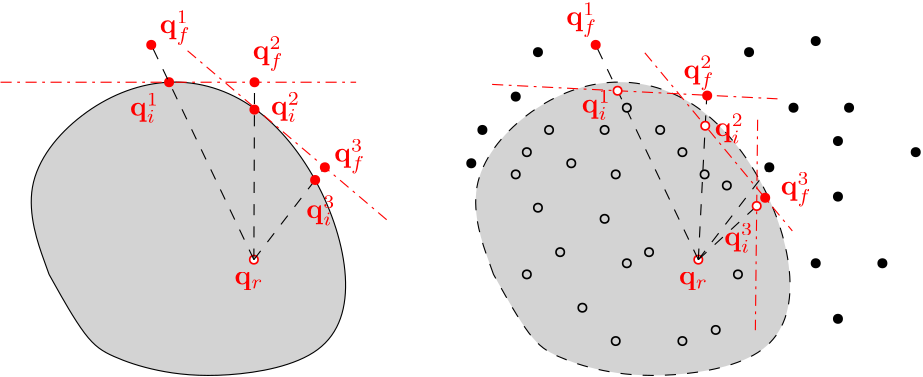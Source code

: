 <?xml version="1.0"?>
<!DOCTYPE ipe SYSTEM "ipe.dtd">
<ipe version="70005" creator="Ipe 7.1.1">
<info created="D:20111223035732" modified="D:20111224021305"/>
<ipestyle name="basic">
<symbol name="arrow/arc(spx)">
<path stroke="sym-stroke" fill="sym-stroke" pen="sym-pen">
0 0 m
-1 0.333 l
-1 -0.333 l
h
</path>
</symbol>
<symbol name="arrow/farc(spx)">
<path stroke="sym-stroke" fill="white" pen="sym-pen">
0 0 m
-1 0.333 l
-1 -0.333 l
h
</path>
</symbol>
<symbol name="mark/circle(sx)" transformations="translations">
<path fill="sym-stroke">
0.6 0 0 0.6 0 0 e
0.4 0 0 0.4 0 0 e
</path>
</symbol>
<symbol name="mark/disk(sx)" transformations="translations">
<path fill="sym-stroke">
0.6 0 0 0.6 0 0 e
</path>
</symbol>
<symbol name="mark/fdisk(sfx)" transformations="translations">
<group>
<path fill="sym-fill">
0.5 0 0 0.5 0 0 e
</path>
<path fill="sym-stroke" fillrule="eofill">
0.6 0 0 0.6 0 0 e
0.4 0 0 0.4 0 0 e
</path>
</group>
</symbol>
<symbol name="mark/box(sx)" transformations="translations">
<path fill="sym-stroke" fillrule="eofill">
-0.6 -0.6 m
0.6 -0.6 l
0.6 0.6 l
-0.6 0.6 l
h
-0.4 -0.4 m
0.4 -0.4 l
0.4 0.4 l
-0.4 0.4 l
h
</path>
</symbol>
<symbol name="mark/square(sx)" transformations="translations">
<path fill="sym-stroke">
-0.6 -0.6 m
0.6 -0.6 l
0.6 0.6 l
-0.6 0.6 l
h
</path>
</symbol>
<symbol name="mark/fsquare(sfx)" transformations="translations">
<group>
<path fill="sym-fill">
-0.5 -0.5 m
0.5 -0.5 l
0.5 0.5 l
-0.5 0.5 l
h
</path>
<path fill="sym-stroke" fillrule="eofill">
-0.6 -0.6 m
0.6 -0.6 l
0.6 0.6 l
-0.6 0.6 l
h
-0.4 -0.4 m
0.4 -0.4 l
0.4 0.4 l
-0.4 0.4 l
h
</path>
</group>
</symbol>
<symbol name="mark/cross(sx)" transformations="translations">
<group>
<path fill="sym-stroke">
-0.43 -0.57 m
0.57 0.43 l
0.43 0.57 l
-0.57 -0.43 l
h
</path>
<path fill="sym-stroke">
-0.43 0.57 m
0.57 -0.43 l
0.43 -0.57 l
-0.57 0.43 l
h
</path>
</group>
</symbol>
<symbol name="arrow/fnormal(spx)">
<path stroke="sym-stroke" fill="white" pen="sym-pen">
0 0 m
-1 0.333 l
-1 -0.333 l
h
</path>
</symbol>
<symbol name="arrow/pointed(spx)">
<path stroke="sym-stroke" fill="sym-stroke" pen="sym-pen">
0 0 m
-1 0.333 l
-0.8 0 l
-1 -0.333 l
h
</path>
</symbol>
<symbol name="arrow/fpointed(spx)">
<path stroke="sym-stroke" fill="white" pen="sym-pen">
0 0 m
-1 0.333 l
-0.8 0 l
-1 -0.333 l
h
</path>
</symbol>
<symbol name="arrow/linear(spx)">
<path stroke="sym-stroke" pen="sym-pen">
-1 0.333 m
0 0 l
-1 -0.333 l
</path>
</symbol>
<symbol name="arrow/fdouble(spx)">
<path stroke="sym-stroke" fill="white" pen="sym-pen">
0 0 m
-1 0.333 l
-1 -0.333 l
h
-1 0 m
-2 0.333 l
-2 -0.333 l
h
</path>
</symbol>
<symbol name="arrow/double(spx)">
<path stroke="sym-stroke" fill="sym-stroke" pen="sym-pen">
0 0 m
-1 0.333 l
-1 -0.333 l
h
-1 0 m
-2 0.333 l
-2 -0.333 l
h
</path>
</symbol>
<pen name="heavier" value="0.8"/>
<pen name="fat" value="1.2"/>
<pen name="ultrafat" value="2"/>
<symbolsize name="large" value="5"/>
<symbolsize name="small" value="2"/>
<symbolsize name="tiny" value="1.1"/>
<arrowsize name="large" value="10"/>
<arrowsize name="small" value="5"/>
<arrowsize name="tiny" value="3"/>
<color name="red" value="1 0 0"/>
<color name="green" value="0 1 0"/>
<color name="blue" value="0 0 1"/>
<color name="yellow" value="1 1 0"/>
<color name="orange" value="1 0.647 0"/>
<color name="gold" value="1 0.843 0"/>
<color name="purple" value="0.627 0.125 0.941"/>
<color name="gray" value="0.745"/>
<color name="brown" value="0.647 0.165 0.165"/>
<color name="navy" value="0 0 0.502"/>
<color name="pink" value="1 0.753 0.796"/>
<color name="seagreen" value="0.18 0.545 0.341"/>
<color name="turquoise" value="0.251 0.878 0.816"/>
<color name="violet" value="0.933 0.51 0.933"/>
<color name="darkblue" value="0 0 0.545"/>
<color name="darkcyan" value="0 0.545 0.545"/>
<color name="darkgray" value="0.663"/>
<color name="darkgreen" value="0 0.392 0"/>
<color name="darkmagenta" value="0.545 0 0.545"/>
<color name="darkorange" value="1 0.549 0"/>
<color name="darkred" value="0.545 0 0"/>
<color name="lightblue" value="0.678 0.847 0.902"/>
<color name="lightcyan" value="0.878 1 1"/>
<color name="lightgray" value="0.827"/>
<color name="lightgreen" value="0.565 0.933 0.565"/>
<color name="lightyellow" value="1 1 0.878"/>
<dashstyle name="dashed" value="[4] 0"/>
<dashstyle name="dotted" value="[1 3] 0"/>
<dashstyle name="dash dotted" value="[4 2 1 2] 0"/>
<dashstyle name="dash dot dotted" value="[4 2 1 2 1 2] 0"/>
<textsize name="large" value="\large"/>
<textsize name="small" value="\small"/>
<textsize name="tiny" value="\tiny"/>
<textsize name="Large" value="\Large"/>
<textsize name="LARGE" value="\LARGE"/>
<textsize name="huge" value="\huge"/>
<textsize name="Huge" value="\Huge"/>
<textsize name="footnote" value="\footnotesize"/>
<textstyle name="center" begin="\begin{center}" end="\end{center}"/>
<textstyle name="itemize" begin="\begin{itemize}" end="\end{itemize}"/>
<textstyle name="item" begin="\begin{itemize}\item{}" end="\end{itemize}"/>
<gridsize name="4 pts" value="4"/>
<gridsize name="8 pts (~3 mm)" value="8"/>
<gridsize name="16 pts (~6 mm)" value="16"/>
<gridsize name="32 pts (~12 mm)" value="32"/>
<gridsize name="10 pts (~3.5 mm)" value="10"/>
<gridsize name="20 pts (~7 mm)" value="20"/>
<gridsize name="14 pts (~5 mm)" value="14"/>
<gridsize name="28 pts (~10 mm)" value="28"/>
<gridsize name="56 pts (~20 mm)" value="56"/>
<anglesize name="90 deg" value="90"/>
<anglesize name="60 deg" value="60"/>
<anglesize name="45 deg" value="45"/>
<anglesize name="30 deg" value="30"/>
<anglesize name="22.5 deg" value="22.5"/>
<tiling name="falling" angle="-60" step="4" width="1"/>
<tiling name="rising" angle="30" step="4" width="1"/>
</ipestyle>
<page>
<layer name="alpha"/>
<view layers="alpha" active="alpha"/>
<path layer="alpha" matrix="1 0 0 1 -12 320" stroke="black" fill="lightgray">
56 384 m
44.4358 416.218
66.42 443.586
97.3772 456.597
129.232 448.521
153.908 419.359
166.021 381.672
157.946 353.406
118.257 346.224
93.7533 348.985
78.223 354.507
69.595 359.684
56 384 s
</path>
<use matrix="1 0 0 1 -12 320" name="mark/disk(sx)" pos="99.2051 453.184" size="normal" stroke="red"/>
<use matrix="1 0 0 1 -12 320" name="mark/fdisk(sfx)" pos="129.735 389.302" size="normal" stroke="red" fill="white"/>
<path matrix="1 0 0 1 -37.4616 309.173" stroke="red" dash="dash dotted">
64 464 m
192 464 l
192 464 l
</path>
<path matrix="1 0 0 1 -12 320" stroke="black" dash="dashed">
129.735 389.302 m
129.968 453.173 l
</path>
<use matrix="1 0 0 1 -12 320" name="mark/disk(sx)" pos="129.968 453.173" size="normal" stroke="red"/>
<use matrix="1 0 0 1 -12 320" name="mark/disk(sx)" pos="129.932 443.318" size="normal" stroke="red"/>
<path matrix="1 0 0 1 -12 320" stroke="red" dash="dash dotted">
105.863 464.498 m
177.807 403.439 l
</path>
<path matrix="1 0 0 1 -12 320" stroke="black" dash="dashed">
129.735 389.302 m
155.293 422.547 l
155.293 422.547 l
</path>
<use matrix="1 0 0 1 -12 320" name="mark/disk(sx)" pos="155.293 422.547" size="normal" stroke="red"/>
<use matrix="1 0 0 1 -12 320" name="mark/disk(sx)" pos="151.783 417.982" size="normal" stroke="red"/>
<text matrix="1 0 0 1 12.5841 47.2596" transformations="translations" pos="71.2806 743.553" stroke="black" type="label" width="11.211" height="8.107" depth="4.18" valign="baseline">\textcolor{red}{$\mathbf q_f^1$}</text>
<text matrix="1 0 0 1 1.85168 17.583" transformations="translations" pos="71.2806 743.553" stroke="black" type="label" width="10.516" height="8.113" depth="2.59" valign="baseline">\textcolor{red}{$\mathbf q_i^1$}</text>
<text matrix="1 0 0 1 39.4628 -43.1618" transformations="translations" pos="71.2806 743.553" stroke="black" type="label" width="10.458" height="4.435" depth="1.93" valign="baseline">\textcolor{red}{$\mathbf q_r$}</text>
<text matrix="1 0 0 1 46.0201 37.9413" transformations="translations" pos="71.2806 743.553" stroke="black" type="label" width="11.211" height="8.107" depth="4.18" valign="baseline">\textcolor{red}{$\mathbf q_f^2$}</text>
<text matrix="1 0 0 1 52.5843 17.9285" transformations="translations" pos="71.2806 743.553" stroke="black" type="label" width="10.516" height="8.113" depth="2.59" valign="baseline">\textcolor{red}{$\mathbf q_i^2$}</text>
<text matrix="1 0 0 1 65.3467 -19.3485" transformations="translations" pos="71.2806 743.553" stroke="black" type="label" width="10.516" height="8.113" depth="2.59" valign="baseline">\textcolor{red}{$\mathbf q_i^3$}</text>
<text matrix="1 0 0 1 75.3554 1.01302" transformations="translations" pos="71.2806 743.553" stroke="black" type="label" width="11.211" height="8.107" depth="4.18" valign="baseline">\textcolor{red}{$\mathbf q_f^3$}</text>
<use matrix="1 0 0 1 -12 320" name="mark/disk(sx)" pos="92.7853 466.618" size="normal" stroke="red"/>
<path matrix="1 0 0 1 -12 320" stroke="black" dash="dashed">
129.735 389.302 m
92.7853 466.618 l
</path>
<path matrix="1 0 0 1 148 320" stroke="black" fill="lightgray" dash="dashed">
56 384 m
44.4358 416.218
66.42 443.586
97.3772 456.597
129.232 448.521
153.908 419.359
166.021 381.672
157.946 353.406
118.257 346.224
93.7533 348.985
78.223 354.507
69.595 359.684
56 384 s
</path>
<use matrix="1 0 0 1 148 320" name="mark/fdisk(sfx)" pos="129.735 389.302" size="normal" stroke="red" fill="white"/>
<path matrix="1 0 0 1 148 320" stroke="black" dash="dashed">
129.735 389.302 m
155.293 422.547 l
155.293 422.547 l
</path>
<use matrix="1 0 0 1 148 320" name="mark/disk(sx)" pos="155.293 422.547" size="normal" stroke="black"/>
<text matrix="1 0 0 1 158.902 50.1186" transformations="translations" pos="71.2806 743.553" stroke="red" type="label" width="11.211" height="8.107" depth="4.18" valign="baseline">$\mathbf q_f^1$</text>
<text matrix="1 0 0 1 164.507 18.6041" transformations="translations" pos="71.2806 743.553" stroke="black" type="label" width="10.516" height="8.113" depth="2.59" valign="baseline">\textcolor{red}{$\mathbf q_i^1$}</text>
<text matrix="1 0 0 1 199.463 -43.1618" transformations="translations" pos="71.2806 743.553" stroke="black" type="label" width="10.458" height="4.435" depth="1.93" valign="baseline">\textcolor{red}{$\mathbf q_r$}</text>
<text matrix="1 0 0 1 201.119 30.9981" transformations="translations" pos="71.2806 743.553" stroke="red" type="label" width="11.211" height="8.107" depth="4.18" valign="baseline">$\mathbf q_f^2$</text>
<text matrix="1 0 0 1 212.38 10.1684" transformations="translations" pos="71.2806 743.553" stroke="black" type="label" width="10.516" height="8.113" depth="2.59" valign="baseline">\textcolor{red}{$\mathbf q_i^2$}</text>
<text matrix="1 0 0 1 215.788 -29.1696" transformations="translations" pos="71.2806 743.553" stroke="black" type="label" width="10.516" height="8.113" depth="2.59" valign="baseline">\textcolor{red}{$\mathbf q_i^3$}</text>
<text matrix="1 0 0 1 236.093 -10.8942" transformations="translations" pos="71.2806 743.553" stroke="red" type="label" width="11.211" height="8.107" depth="4.18" valign="baseline">$\mathbf q_f^3$</text>
<use matrix="1 0 0 1 148 320" name="mark/disk(sx)" pos="92.7853 466.618" size="normal" stroke="red"/>
<path matrix="1 0 0 1 148 320" stroke="black" dash="dashed">
129.735 389.302 m
92.7853 466.618 l
</path>
<use name="mark/disk(sx)" pos="220 784" size="normal" stroke="black"/>
<use name="mark/disk(sx)" pos="212 768" size="normal" stroke="black"/>
<use name="mark/disk(sx)" pos="200 756" size="normal" stroke="black"/>
<use name="mark/disk(sx)" pos="196 744" size="normal" stroke="black"/>
<use name="mark/disk(sx)" pos="320 788" size="normal" stroke="black"/>
<use name="mark/disk(sx)" pos="312 764" size="normal" stroke="black"/>
<use name="mark/disk(sx)" pos="356 748" size="normal" stroke="black"/>
<use name="mark/disk(sx)" pos="344 708" size="normal" stroke="black"/>
<use name="mark/disk(sx)" pos="320 708" size="normal" stroke="black"/>
<use name="mark/disk(sx)" pos="328 732" size="normal" stroke="black"/>
<use name="mark/disk(sx)" pos="328 752" size="normal" stroke="black"/>
<use name="mark/disk(sx)" pos="332 764" size="normal" stroke="black"/>
<use name="mark/disk(sx)" pos="296 784" size="normal" stroke="black"/>
<use name="mark/disk(sx)" pos="328 688" size="normal" stroke="black"/>
<use name="mark/fdisk(sfx)" pos="216 748" size="normal" stroke="black" fill="lightgray"/>
<use matrix="1 0 0 1 -4 -8" name="mark/fdisk(sfx)" pos="216 748" size="normal" stroke="black" fill="lightgray"/>
<use matrix="1 0 0 1 4 -20" name="mark/fdisk(sfx)" pos="216 748" size="normal" stroke="black" fill="lightgray"/>
<use matrix="1 0 0 1 16 -4" name="mark/fdisk(sfx)" pos="216 748" size="normal" stroke="black" fill="lightgray"/>
<use matrix="1 0 0 1 8 8" name="mark/fdisk(sfx)" pos="216 748" size="normal" stroke="black" fill="lightgray"/>
<use matrix="1 0 0 1 12 -36" name="mark/fdisk(sfx)" pos="216 748" size="normal" stroke="black" fill="lightgray"/>
<use matrix="1 0 0 1 20 -56" name="mark/fdisk(sfx)" pos="216 748" size="normal" stroke="black" fill="lightgray"/>
<use matrix="1 0 0 1 0 -44" name="mark/fdisk(sfx)" pos="216 748" size="normal" stroke="black" fill="lightgray"/>
<use matrix="1 0 0 1 32 -68" name="mark/fdisk(sfx)" pos="216 748" size="normal" stroke="black" fill="lightgray"/>
<use matrix="1 0 0 1 56 -68" name="mark/fdisk(sfx)" pos="216 748" size="normal" stroke="black" fill="lightgray"/>
<use matrix="1 0 0 1 68 -64" name="mark/fdisk(sfx)" pos="216 748" size="normal" stroke="black" fill="lightgray"/>
<use matrix="1 0 0 1 76 -44" name="mark/fdisk(sfx)" pos="216 748" size="normal" stroke="black" fill="lightgray"/>
<use matrix="1 0 0 1 28 -24" name="mark/fdisk(sfx)" pos="216 748" size="normal" stroke="black" fill="lightgray"/>
<use matrix="1 0 0 1 32 -8" name="mark/fdisk(sfx)" pos="216 748" size="normal" stroke="black" fill="lightgray"/>
<use matrix="1 0 0 1 48 8" name="mark/fdisk(sfx)" pos="216 748" size="normal" stroke="black" fill="lightgray"/>
<use matrix="1 0 0 1 28 8" name="mark/fdisk(sfx)" pos="216 748" size="normal" stroke="black" fill="lightgray"/>
<use matrix="1 0 0 1 36 16" name="mark/fdisk(sfx)" pos="216 748" size="normal" stroke="black" fill="lightgray"/>
<use matrix="1 0 0 1 56 0" name="mark/fdisk(sfx)" pos="216 748" size="normal" stroke="black" fill="lightgray"/>
<use matrix="1 0 0 1 64 -8" name="mark/fdisk(sfx)" pos="216 748" size="normal" stroke="black" fill="lightgray"/>
<use matrix="1 0 0 1 72 -12" name="mark/fdisk(sfx)" pos="216 748" size="normal" stroke="black" fill="lightgray"/>
<use matrix="1 0 0 1 36 -40" name="mark/fdisk(sfx)" pos="216 748" size="normal" stroke="black" fill="lightgray"/>
<use matrix="1 0 0 1 44 -36" name="mark/fdisk(sfx)" pos="216 748" size="normal" stroke="black" fill="lightgray"/>
<path stroke="red" dash="dash dotted">
203.502 772.389 m
306.237 767.205 l
</path>
<use name="mark/fdisk(sfx)" pos="248.675 770.109" size="normal" stroke="red" fill="white"/>
<path stroke="black" dash="dashed">
277.735 709.302 m
280.789 768.461 l
280.789 768.461 l
</path>
<use name="mark/disk(sx)" pos="280.932 768.363" size="normal" stroke="red"/>
<path stroke="red" dash="dash dotted">
258.481 783.767 m
311.576 719.644 l
</path>
<use name="mark/fdisk(sfx)" pos="280.224 757.508" size="normal" stroke="red" fill="white"/>
<path stroke="black" dash="dashed">
277.735 709.302 m
301.805 731.426 l
301.805 731.426 l
</path>
<use name="mark/disk(sx)" pos="301.805 731.583" size="normal" stroke="red"/>
<path stroke="red" dash="dash dotted">
299.087 759.67 m
298.271 683.907 l
</path>
<use name="mark/fdisk(sfx)" pos="298.753 728.62" size="normal" stroke="red" fill="white"/>
</page>
</ipe>
